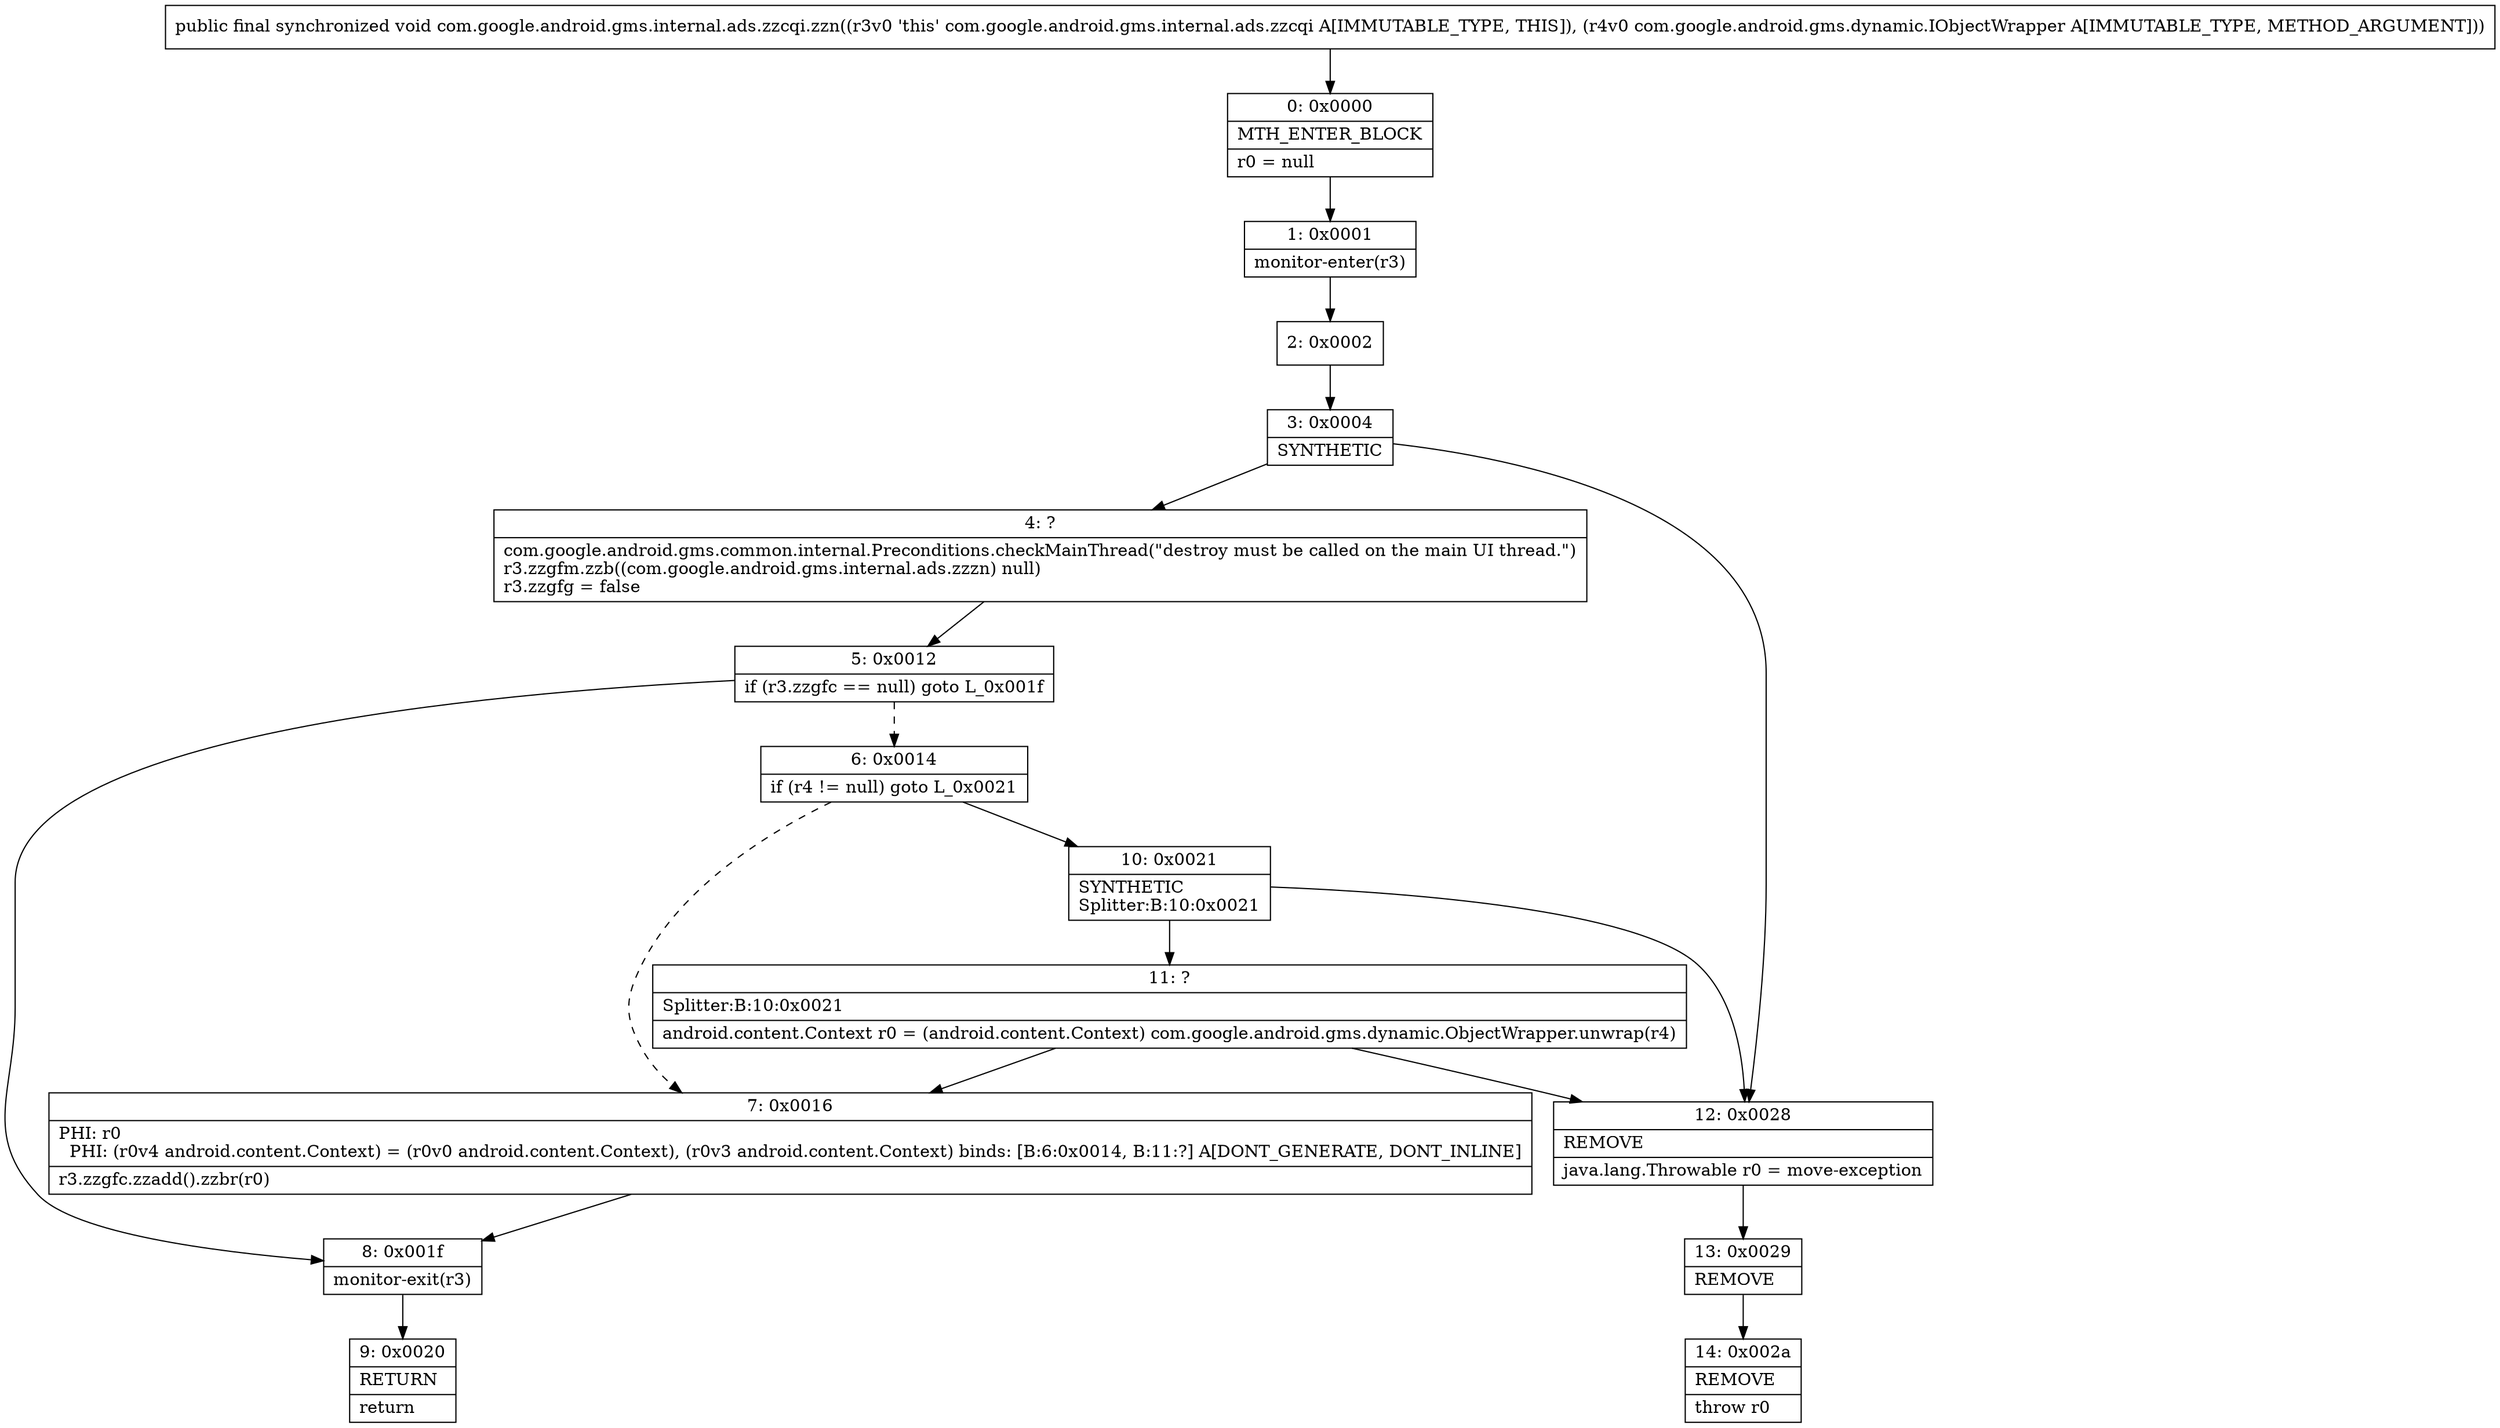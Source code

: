 digraph "CFG forcom.google.android.gms.internal.ads.zzcqi.zzn(Lcom\/google\/android\/gms\/dynamic\/IObjectWrapper;)V" {
Node_0 [shape=record,label="{0\:\ 0x0000|MTH_ENTER_BLOCK\l|r0 = null\l}"];
Node_1 [shape=record,label="{1\:\ 0x0001|monitor\-enter(r3)\l}"];
Node_2 [shape=record,label="{2\:\ 0x0002}"];
Node_3 [shape=record,label="{3\:\ 0x0004|SYNTHETIC\l}"];
Node_4 [shape=record,label="{4\:\ ?|com.google.android.gms.common.internal.Preconditions.checkMainThread(\"destroy must be called on the main UI thread.\")\lr3.zzgfm.zzb((com.google.android.gms.internal.ads.zzzn) null)\lr3.zzgfg = false\l}"];
Node_5 [shape=record,label="{5\:\ 0x0012|if (r3.zzgfc == null) goto L_0x001f\l}"];
Node_6 [shape=record,label="{6\:\ 0x0014|if (r4 != null) goto L_0x0021\l}"];
Node_7 [shape=record,label="{7\:\ 0x0016|PHI: r0 \l  PHI: (r0v4 android.content.Context) = (r0v0 android.content.Context), (r0v3 android.content.Context) binds: [B:6:0x0014, B:11:?] A[DONT_GENERATE, DONT_INLINE]\l|r3.zzgfc.zzadd().zzbr(r0)\l}"];
Node_8 [shape=record,label="{8\:\ 0x001f|monitor\-exit(r3)\l}"];
Node_9 [shape=record,label="{9\:\ 0x0020|RETURN\l|return\l}"];
Node_10 [shape=record,label="{10\:\ 0x0021|SYNTHETIC\lSplitter:B:10:0x0021\l}"];
Node_11 [shape=record,label="{11\:\ ?|Splitter:B:10:0x0021\l|android.content.Context r0 = (android.content.Context) com.google.android.gms.dynamic.ObjectWrapper.unwrap(r4)\l}"];
Node_12 [shape=record,label="{12\:\ 0x0028|REMOVE\l|java.lang.Throwable r0 = move\-exception\l}"];
Node_13 [shape=record,label="{13\:\ 0x0029|REMOVE\l}"];
Node_14 [shape=record,label="{14\:\ 0x002a|REMOVE\l|throw r0\l}"];
MethodNode[shape=record,label="{public final synchronized void com.google.android.gms.internal.ads.zzcqi.zzn((r3v0 'this' com.google.android.gms.internal.ads.zzcqi A[IMMUTABLE_TYPE, THIS]), (r4v0 com.google.android.gms.dynamic.IObjectWrapper A[IMMUTABLE_TYPE, METHOD_ARGUMENT])) }"];
MethodNode -> Node_0;
Node_0 -> Node_1;
Node_1 -> Node_2;
Node_2 -> Node_3;
Node_3 -> Node_4;
Node_3 -> Node_12;
Node_4 -> Node_5;
Node_5 -> Node_6[style=dashed];
Node_5 -> Node_8;
Node_6 -> Node_7[style=dashed];
Node_6 -> Node_10;
Node_7 -> Node_8;
Node_8 -> Node_9;
Node_10 -> Node_11;
Node_10 -> Node_12;
Node_11 -> Node_12;
Node_11 -> Node_7;
Node_12 -> Node_13;
Node_13 -> Node_14;
}

